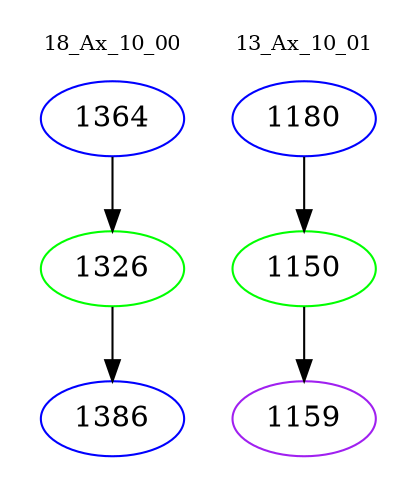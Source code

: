 digraph{
subgraph cluster_0 {
color = white
label = "18_Ax_10_00";
fontsize=10;
T0_1364 [label="1364", color="blue"]
T0_1364 -> T0_1326 [color="black"]
T0_1326 [label="1326", color="green"]
T0_1326 -> T0_1386 [color="black"]
T0_1386 [label="1386", color="blue"]
}
subgraph cluster_1 {
color = white
label = "13_Ax_10_01";
fontsize=10;
T1_1180 [label="1180", color="blue"]
T1_1180 -> T1_1150 [color="black"]
T1_1150 [label="1150", color="green"]
T1_1150 -> T1_1159 [color="black"]
T1_1159 [label="1159", color="purple"]
}
}
